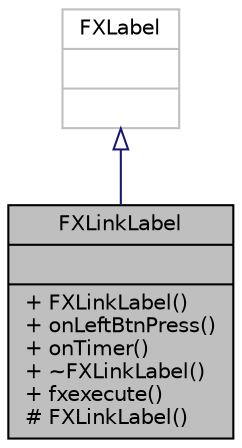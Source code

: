 digraph "FXLinkLabel"
{
  edge [fontname="Helvetica",fontsize="10",labelfontname="Helvetica",labelfontsize="10"];
  node [fontname="Helvetica",fontsize="10",shape=record];
  Node2 [label="{FXLinkLabel\n||+ FXLinkLabel()\l+ onLeftBtnPress()\l+ onTimer()\l+ ~FXLinkLabel()\l+ fxexecute()\l# FXLinkLabel()\l}",height=0.2,width=0.4,color="black", fillcolor="grey75", style="filled", fontcolor="black"];
  Node3 -> Node2 [dir="back",color="midnightblue",fontsize="10",style="solid",arrowtail="onormal",fontname="Helvetica"];
  Node3 [label="{FXLabel\n||}",height=0.2,width=0.4,color="grey75", fillcolor="white", style="filled"];
}
